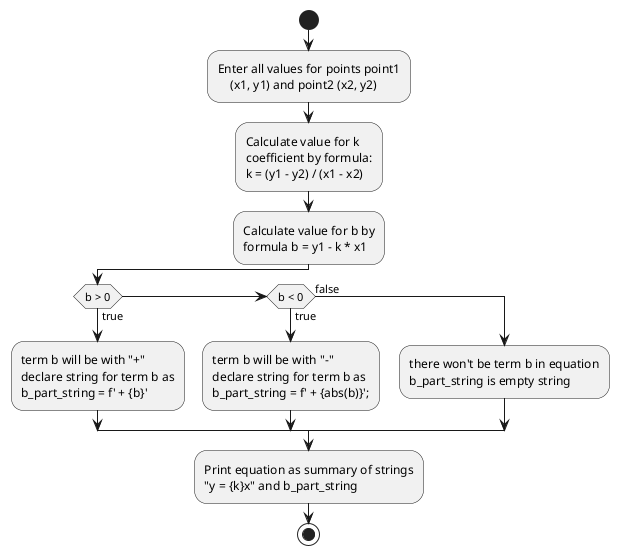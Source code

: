 @startuml
'https://plantuml.com/activity-diagram-beta

start
:Enter all values for points point1
    (x1, y1) and point2 (x2, y2);
:Calculate value for k
coefficient by formula:
k = (y1 - y2) / (x1 - x2);
:Calculate value for b by
formula b = y1 - k * x1;
if (b > 0) then (true)
    :term b will be with "+"
    declare string for term b as
    b_part_string = f' + {b}';
else if (b < 0) then (true)
    :term b will be with "-"
    declare string for term b as
    b_part_string = f' + {abs(b)}';;
else (false)
    :there won't be term b in equation
    b_part_string is empty string;
endif
:Print equation as summary of strings
"y = {k}x" and b_part_string;
stop

@enduml
